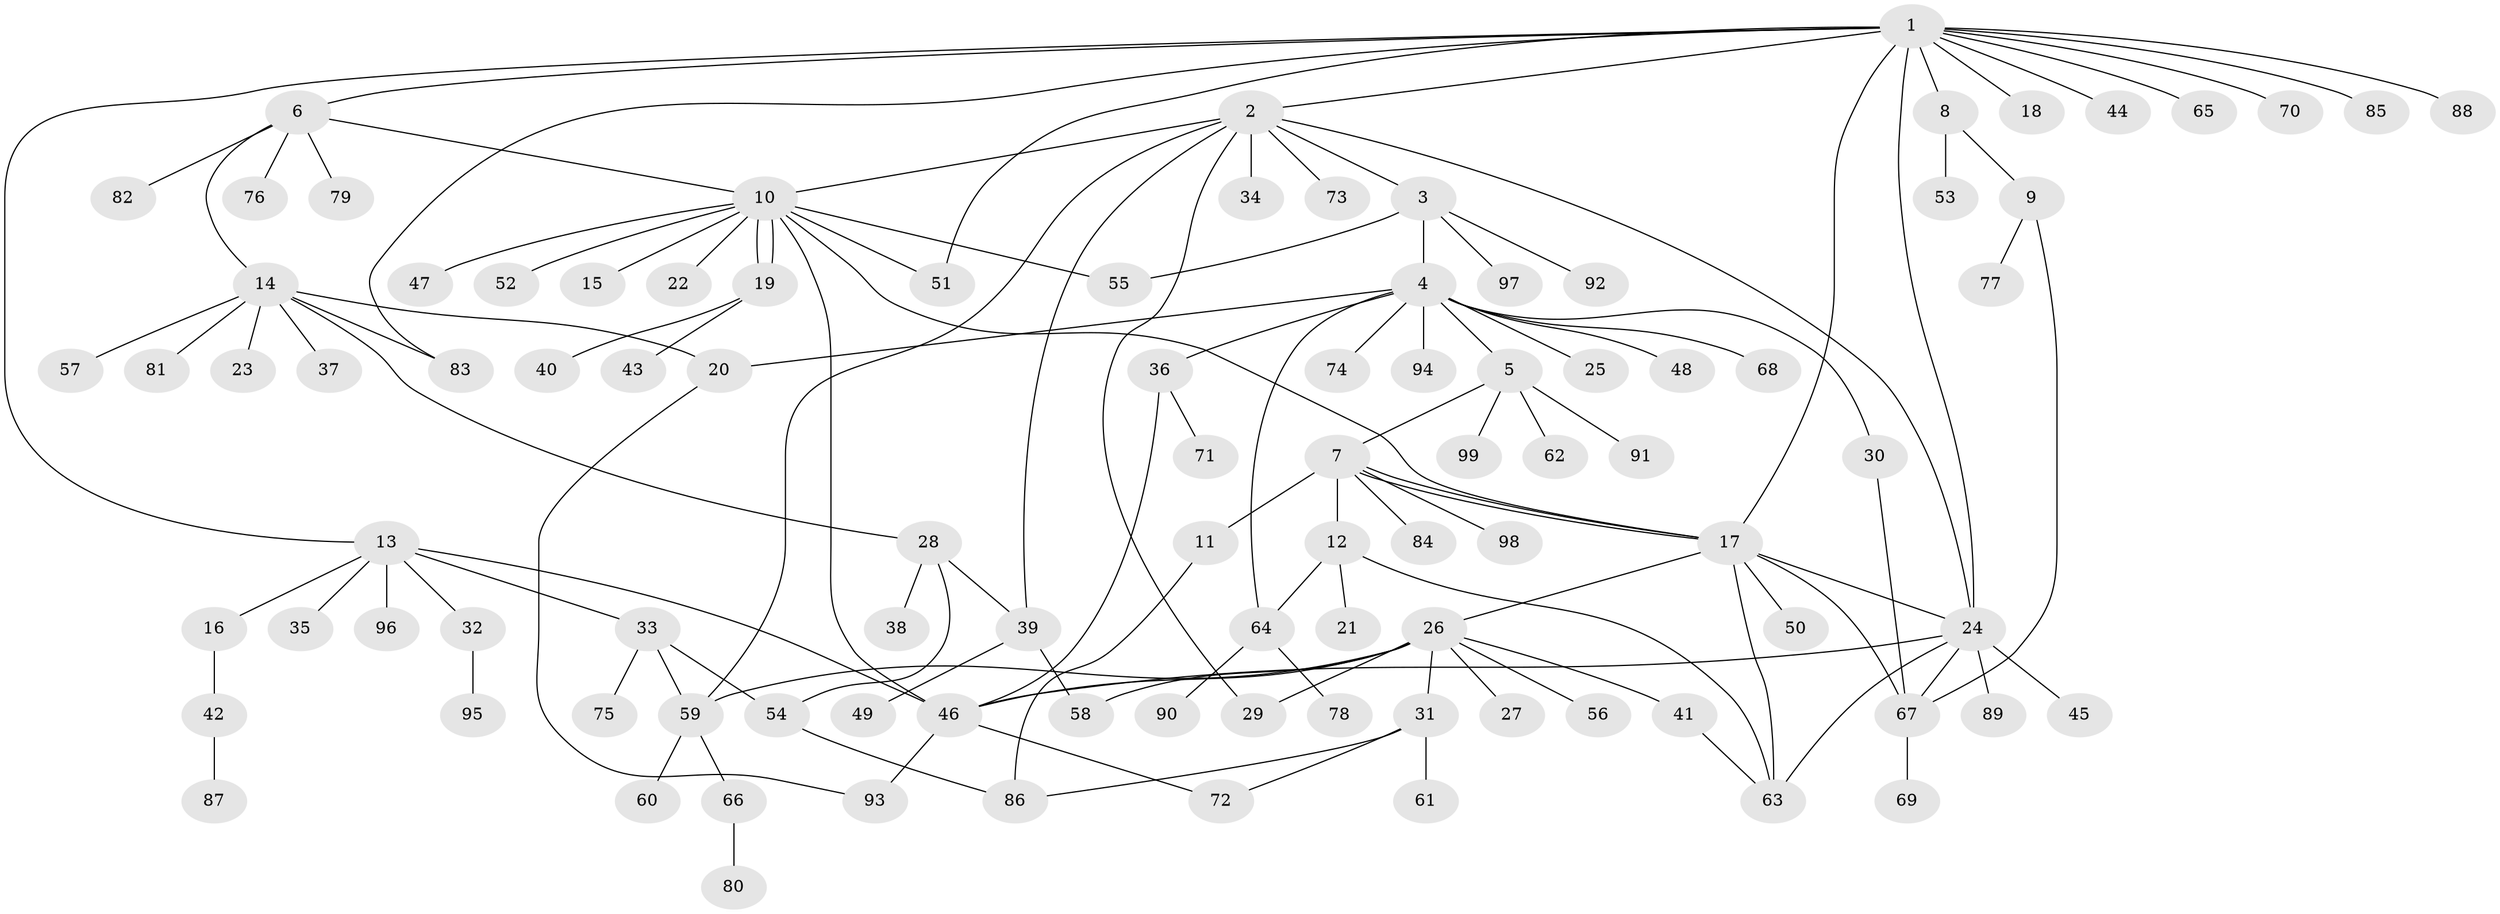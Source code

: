 // coarse degree distribution, {13: 0.016666666666666666, 8: 0.016666666666666666, 3: 0.11666666666666667, 10: 0.05, 4: 0.08333333333333333, 5: 0.06666666666666667, 2: 0.16666666666666666, 6: 0.016666666666666666, 7: 0.03333333333333333, 1: 0.43333333333333335}
// Generated by graph-tools (version 1.1) at 2025/50/03/04/25 22:50:38]
// undirected, 99 vertices, 130 edges
graph export_dot {
  node [color=gray90,style=filled];
  1;
  2;
  3;
  4;
  5;
  6;
  7;
  8;
  9;
  10;
  11;
  12;
  13;
  14;
  15;
  16;
  17;
  18;
  19;
  20;
  21;
  22;
  23;
  24;
  25;
  26;
  27;
  28;
  29;
  30;
  31;
  32;
  33;
  34;
  35;
  36;
  37;
  38;
  39;
  40;
  41;
  42;
  43;
  44;
  45;
  46;
  47;
  48;
  49;
  50;
  51;
  52;
  53;
  54;
  55;
  56;
  57;
  58;
  59;
  60;
  61;
  62;
  63;
  64;
  65;
  66;
  67;
  68;
  69;
  70;
  71;
  72;
  73;
  74;
  75;
  76;
  77;
  78;
  79;
  80;
  81;
  82;
  83;
  84;
  85;
  86;
  87;
  88;
  89;
  90;
  91;
  92;
  93;
  94;
  95;
  96;
  97;
  98;
  99;
  1 -- 2;
  1 -- 6;
  1 -- 8;
  1 -- 13;
  1 -- 17;
  1 -- 18;
  1 -- 24;
  1 -- 44;
  1 -- 51;
  1 -- 65;
  1 -- 70;
  1 -- 83;
  1 -- 85;
  1 -- 88;
  2 -- 3;
  2 -- 10;
  2 -- 24;
  2 -- 29;
  2 -- 34;
  2 -- 39;
  2 -- 59;
  2 -- 73;
  3 -- 4;
  3 -- 55;
  3 -- 92;
  3 -- 97;
  4 -- 5;
  4 -- 20;
  4 -- 25;
  4 -- 30;
  4 -- 36;
  4 -- 48;
  4 -- 64;
  4 -- 68;
  4 -- 74;
  4 -- 94;
  5 -- 7;
  5 -- 62;
  5 -- 91;
  5 -- 99;
  6 -- 10;
  6 -- 14;
  6 -- 76;
  6 -- 79;
  6 -- 82;
  7 -- 11;
  7 -- 12;
  7 -- 17;
  7 -- 17;
  7 -- 84;
  7 -- 98;
  8 -- 9;
  8 -- 53;
  9 -- 67;
  9 -- 77;
  10 -- 15;
  10 -- 17;
  10 -- 19;
  10 -- 19;
  10 -- 22;
  10 -- 46;
  10 -- 47;
  10 -- 51;
  10 -- 52;
  10 -- 55;
  11 -- 86;
  12 -- 21;
  12 -- 63;
  12 -- 64;
  13 -- 16;
  13 -- 32;
  13 -- 33;
  13 -- 35;
  13 -- 46;
  13 -- 96;
  14 -- 20;
  14 -- 23;
  14 -- 28;
  14 -- 37;
  14 -- 57;
  14 -- 81;
  14 -- 83;
  16 -- 42;
  17 -- 24;
  17 -- 26;
  17 -- 50;
  17 -- 63;
  17 -- 67;
  19 -- 40;
  19 -- 43;
  20 -- 93;
  24 -- 45;
  24 -- 46;
  24 -- 63;
  24 -- 67;
  24 -- 89;
  26 -- 27;
  26 -- 29;
  26 -- 31;
  26 -- 41;
  26 -- 46;
  26 -- 56;
  26 -- 58;
  26 -- 59;
  28 -- 38;
  28 -- 39;
  28 -- 54;
  30 -- 67;
  31 -- 61;
  31 -- 72;
  31 -- 86;
  32 -- 95;
  33 -- 54;
  33 -- 59;
  33 -- 75;
  36 -- 46;
  36 -- 71;
  39 -- 49;
  39 -- 58;
  41 -- 63;
  42 -- 87;
  46 -- 72;
  46 -- 93;
  54 -- 86;
  59 -- 60;
  59 -- 66;
  64 -- 78;
  64 -- 90;
  66 -- 80;
  67 -- 69;
}
